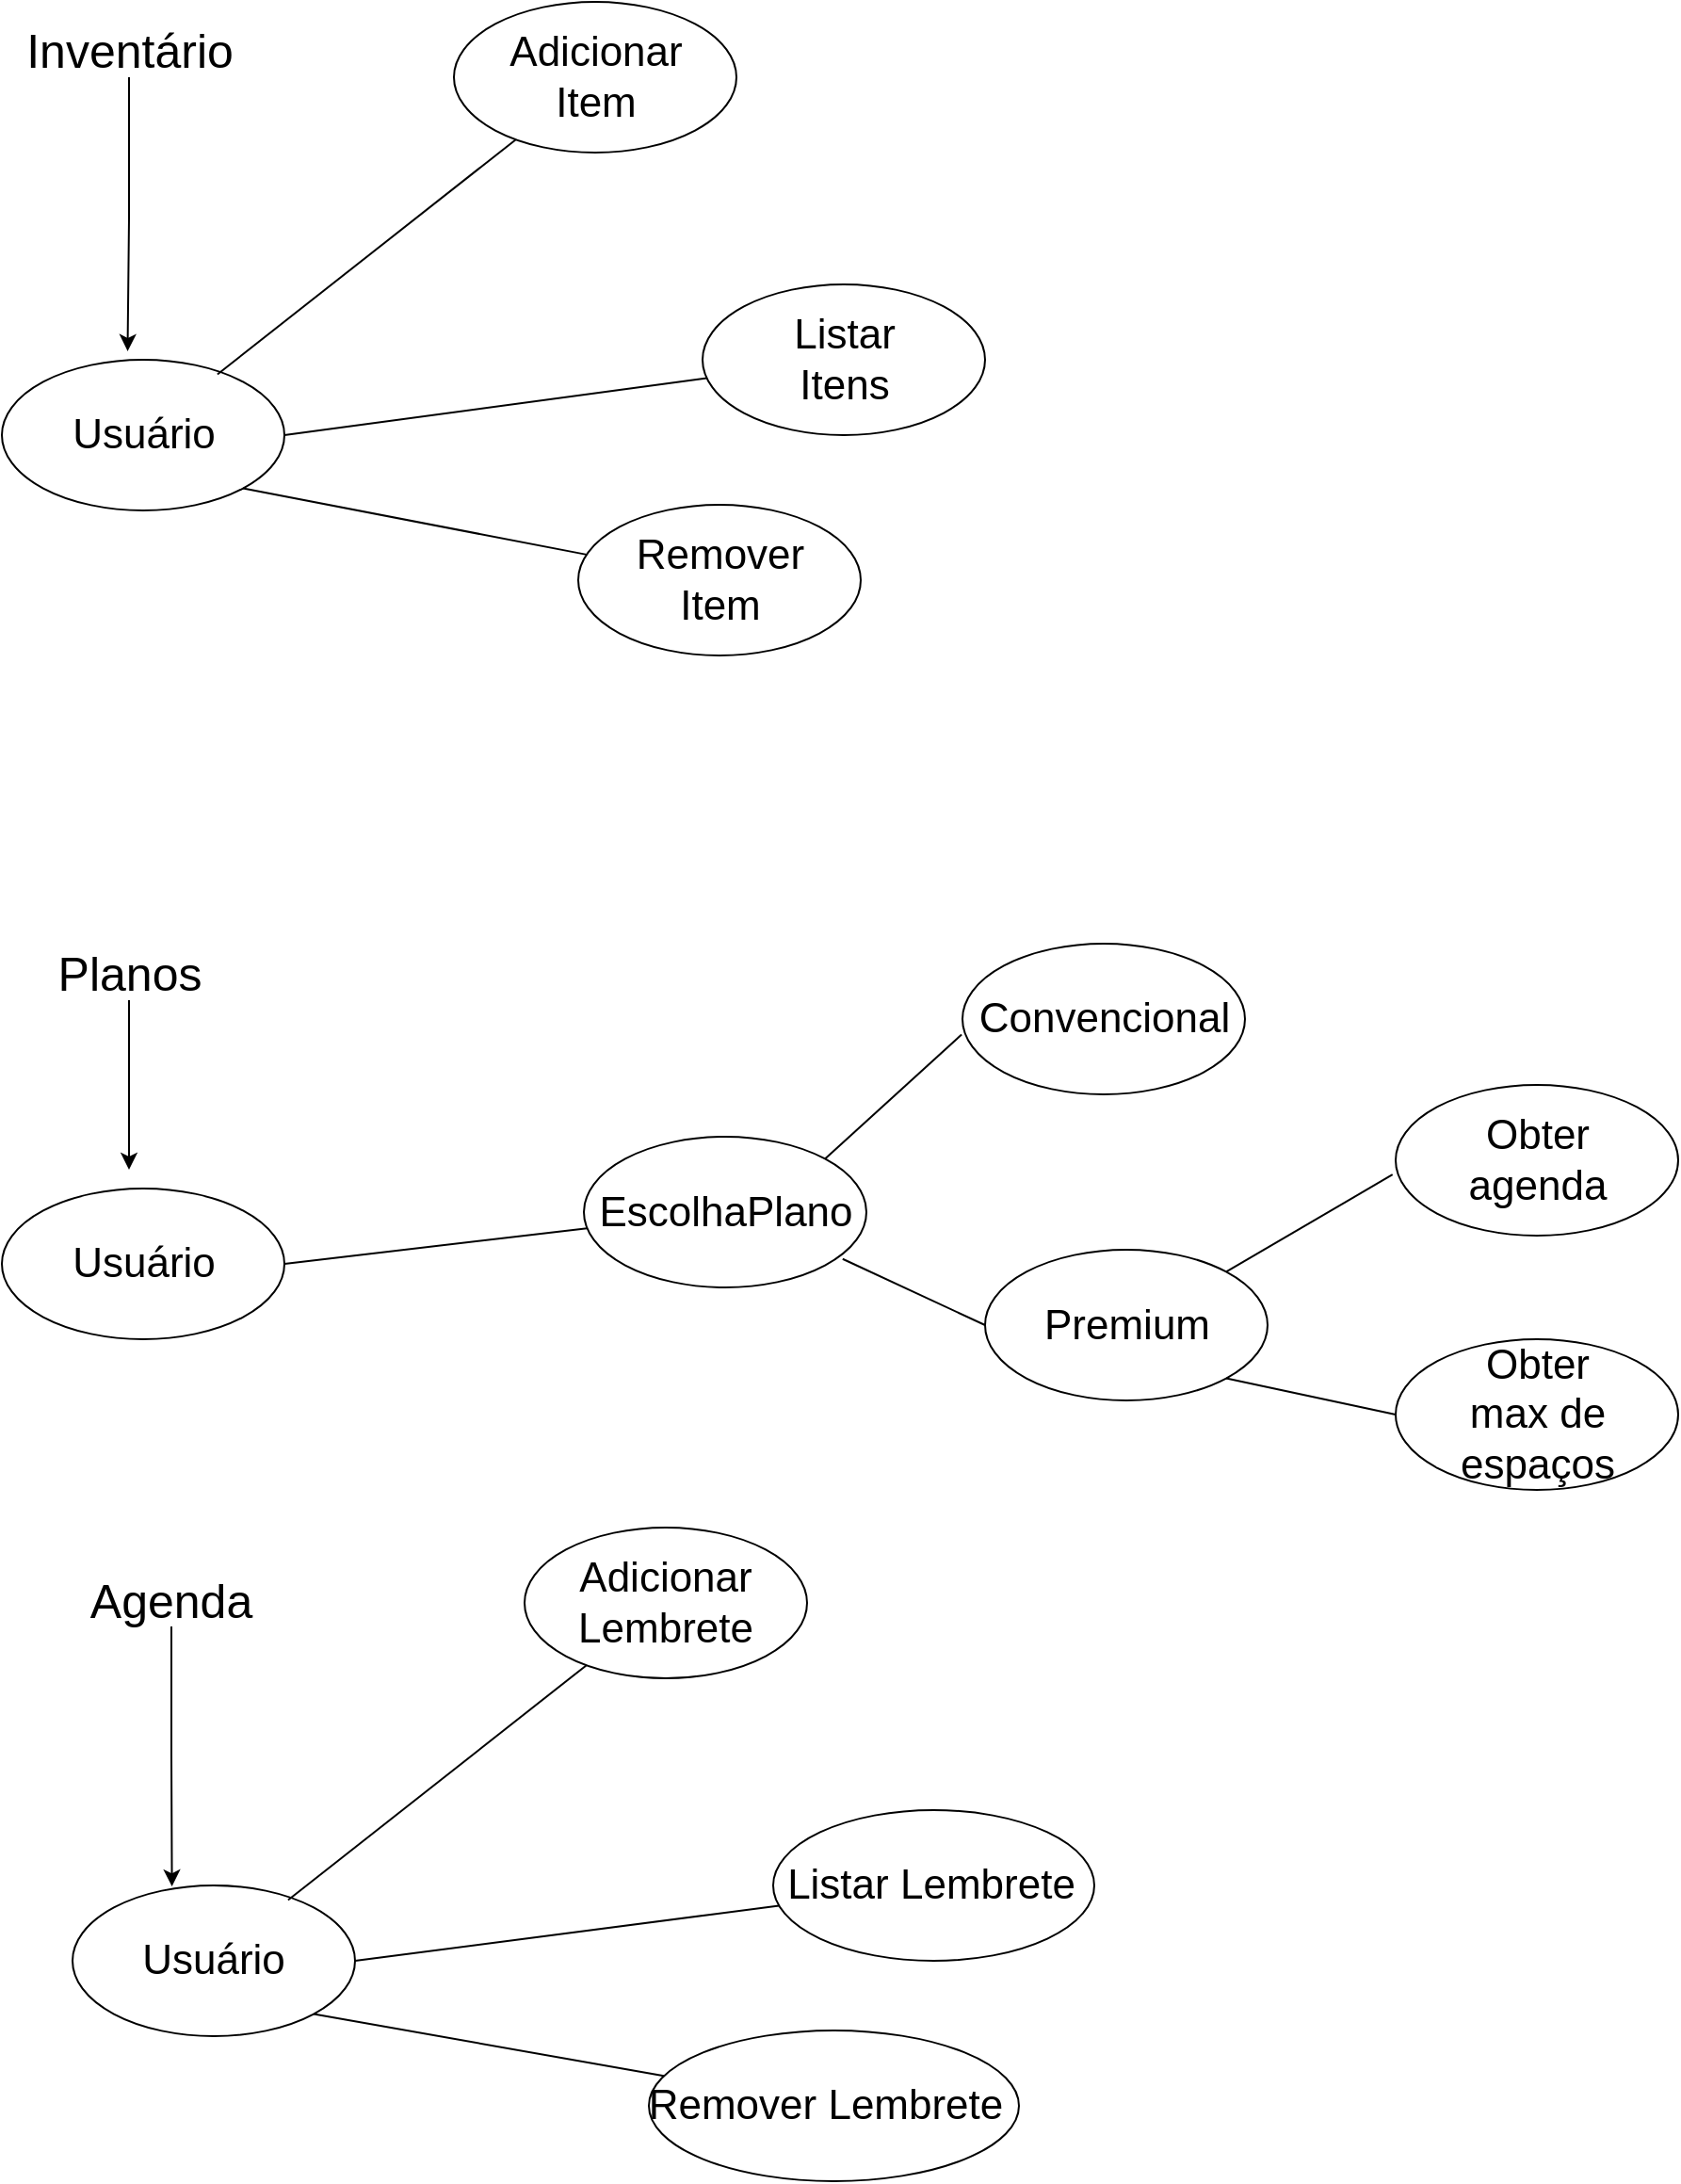 <mxfile version="24.4.13" type="device">
  <diagram id="C5RBs43oDa-KdzZeNtuy" name="Page-1">
    <mxGraphModel dx="1235" dy="655" grid="1" gridSize="10" guides="1" tooltips="1" connect="1" arrows="1" fold="1" page="1" pageScale="1" pageWidth="827" pageHeight="1169" math="0" shadow="0">
      <root>
        <mxCell id="WIyWlLk6GJQsqaUBKTNV-0" />
        <mxCell id="WIyWlLk6GJQsqaUBKTNV-1" parent="WIyWlLk6GJQsqaUBKTNV-0" />
        <mxCell id="tpA9KlKDDthIMWe6Qa9L-3" value="" style="ellipse;whiteSpace=wrap;html=1;" vertex="1" parent="WIyWlLk6GJQsqaUBKTNV-1">
          <mxGeometry x="270" y="120" width="150" height="80" as="geometry" />
        </mxCell>
        <mxCell id="tpA9KlKDDthIMWe6Qa9L-0" value="" style="ellipse;whiteSpace=wrap;html=1;" vertex="1" parent="WIyWlLk6GJQsqaUBKTNV-1">
          <mxGeometry x="30" y="310" width="150" height="80" as="geometry" />
        </mxCell>
        <mxCell id="tpA9KlKDDthIMWe6Qa9L-1" value="&lt;font style=&quot;font-size: 22px;&quot;&gt;Usuário&lt;/font&gt;" style="text;html=1;align=center;verticalAlign=middle;whiteSpace=wrap;rounded=0;arcSize=12;imageHeight=24;" vertex="1" parent="WIyWlLk6GJQsqaUBKTNV-1">
          <mxGeometry x="67.5" y="337.5" width="75" height="25" as="geometry" />
        </mxCell>
        <mxCell id="tpA9KlKDDthIMWe6Qa9L-2" value="&lt;font style=&quot;font-size: 22px;&quot;&gt;Adicionar Item&lt;/font&gt;" style="text;html=1;align=center;verticalAlign=middle;whiteSpace=wrap;rounded=0;arcSize=12;imageHeight=24;" vertex="1" parent="WIyWlLk6GJQsqaUBKTNV-1">
          <mxGeometry x="307.5" y="147.5" width="75" height="25" as="geometry" />
        </mxCell>
        <mxCell id="tpA9KlKDDthIMWe6Qa9L-5" value="" style="endArrow=none;html=1;rounded=0;exitX=0.763;exitY=0.097;exitDx=0;exitDy=0;exitPerimeter=0;" edge="1" parent="WIyWlLk6GJQsqaUBKTNV-1" source="tpA9KlKDDthIMWe6Qa9L-0" target="tpA9KlKDDthIMWe6Qa9L-3">
          <mxGeometry width="50" height="50" relative="1" as="geometry">
            <mxPoint x="150" y="310" as="sourcePoint" />
            <mxPoint x="200" y="260" as="targetPoint" />
          </mxGeometry>
        </mxCell>
        <mxCell id="tpA9KlKDDthIMWe6Qa9L-6" value="" style="ellipse;whiteSpace=wrap;html=1;" vertex="1" parent="WIyWlLk6GJQsqaUBKTNV-1">
          <mxGeometry x="402" y="270" width="150" height="80" as="geometry" />
        </mxCell>
        <mxCell id="tpA9KlKDDthIMWe6Qa9L-7" value="&lt;font style=&quot;font-size: 22px;&quot;&gt;Listar Itens&lt;/font&gt;" style="text;html=1;align=center;verticalAlign=middle;whiteSpace=wrap;rounded=0;arcSize=12;imageHeight=24;" vertex="1" parent="WIyWlLk6GJQsqaUBKTNV-1">
          <mxGeometry x="439.5" y="297.5" width="75" height="25" as="geometry" />
        </mxCell>
        <mxCell id="tpA9KlKDDthIMWe6Qa9L-8" value="" style="endArrow=none;html=1;rounded=0;exitX=1;exitY=0.5;exitDx=0;exitDy=0;" edge="1" parent="WIyWlLk6GJQsqaUBKTNV-1" target="tpA9KlKDDthIMWe6Qa9L-6" source="tpA9KlKDDthIMWe6Qa9L-0">
          <mxGeometry width="50" height="50" relative="1" as="geometry">
            <mxPoint x="276" y="468" as="sourcePoint" />
            <mxPoint x="332" y="410" as="targetPoint" />
          </mxGeometry>
        </mxCell>
        <mxCell id="tpA9KlKDDthIMWe6Qa9L-9" value="" style="ellipse;whiteSpace=wrap;html=1;" vertex="1" parent="WIyWlLk6GJQsqaUBKTNV-1">
          <mxGeometry x="336" y="387" width="150" height="80" as="geometry" />
        </mxCell>
        <mxCell id="tpA9KlKDDthIMWe6Qa9L-10" value="&lt;font style=&quot;font-size: 22px;&quot;&gt;Remover Item&lt;/font&gt;" style="text;html=1;align=center;verticalAlign=middle;whiteSpace=wrap;rounded=0;arcSize=12;imageHeight=24;" vertex="1" parent="WIyWlLk6GJQsqaUBKTNV-1">
          <mxGeometry x="373.5" y="414.5" width="75" height="25" as="geometry" />
        </mxCell>
        <mxCell id="tpA9KlKDDthIMWe6Qa9L-11" value="" style="endArrow=none;html=1;rounded=0;exitX=1;exitY=1;exitDx=0;exitDy=0;" edge="1" parent="WIyWlLk6GJQsqaUBKTNV-1" target="tpA9KlKDDthIMWe6Qa9L-9" source="tpA9KlKDDthIMWe6Qa9L-0">
          <mxGeometry width="50" height="50" relative="1" as="geometry">
            <mxPoint x="210" y="585" as="sourcePoint" />
            <mxPoint x="266" y="527" as="targetPoint" />
          </mxGeometry>
        </mxCell>
        <mxCell id="tpA9KlKDDthIMWe6Qa9L-13" value="" style="ellipse;whiteSpace=wrap;html=1;" vertex="1" parent="WIyWlLk6GJQsqaUBKTNV-1">
          <mxGeometry x="30" y="750" width="150" height="80" as="geometry" />
        </mxCell>
        <mxCell id="tpA9KlKDDthIMWe6Qa9L-14" value="&lt;font style=&quot;font-size: 22px;&quot;&gt;Usuário&lt;/font&gt;" style="text;html=1;align=center;verticalAlign=middle;whiteSpace=wrap;rounded=0;arcSize=12;imageHeight=24;" vertex="1" parent="WIyWlLk6GJQsqaUBKTNV-1">
          <mxGeometry x="67.5" y="777.5" width="75" height="25" as="geometry" />
        </mxCell>
        <mxCell id="tpA9KlKDDthIMWe6Qa9L-17" value="" style="ellipse;whiteSpace=wrap;html=1;" vertex="1" parent="WIyWlLk6GJQsqaUBKTNV-1">
          <mxGeometry x="339" y="722.5" width="150" height="80" as="geometry" />
        </mxCell>
        <mxCell id="tpA9KlKDDthIMWe6Qa9L-19" value="" style="endArrow=none;html=1;rounded=0;exitX=1;exitY=0.5;exitDx=0;exitDy=0;" edge="1" parent="WIyWlLk6GJQsqaUBKTNV-1" source="tpA9KlKDDthIMWe6Qa9L-13" target="tpA9KlKDDthIMWe6Qa9L-17">
          <mxGeometry width="50" height="50" relative="1" as="geometry">
            <mxPoint x="276" y="908" as="sourcePoint" />
            <mxPoint x="332" y="850" as="targetPoint" />
          </mxGeometry>
        </mxCell>
        <mxCell id="tpA9KlKDDthIMWe6Qa9L-23" value="&lt;span style=&quot;font-size: 22px;&quot;&gt;EscolhaPlano&lt;/span&gt;" style="text;html=1;align=center;verticalAlign=middle;whiteSpace=wrap;rounded=0;arcSize=12;imageHeight=24;" vertex="1" parent="WIyWlLk6GJQsqaUBKTNV-1">
          <mxGeometry x="376.5" y="750" width="75" height="25" as="geometry" />
        </mxCell>
        <mxCell id="tpA9KlKDDthIMWe6Qa9L-24" value="" style="endArrow=none;html=1;rounded=0;exitX=1;exitY=0;exitDx=0;exitDy=0;entryX=-0.003;entryY=0.603;entryDx=0;entryDy=0;entryPerimeter=0;" edge="1" parent="WIyWlLk6GJQsqaUBKTNV-1" source="tpA9KlKDDthIMWe6Qa9L-17" target="tpA9KlKDDthIMWe6Qa9L-25">
          <mxGeometry width="50" height="50" relative="1" as="geometry">
            <mxPoint x="470" y="722.5" as="sourcePoint" />
            <mxPoint x="540" y="680" as="targetPoint" />
          </mxGeometry>
        </mxCell>
        <mxCell id="tpA9KlKDDthIMWe6Qa9L-25" value="" style="ellipse;whiteSpace=wrap;html=1;" vertex="1" parent="WIyWlLk6GJQsqaUBKTNV-1">
          <mxGeometry x="540" y="620" width="150" height="80" as="geometry" />
        </mxCell>
        <mxCell id="tpA9KlKDDthIMWe6Qa9L-26" value="&lt;span style=&quot;font-size: 22px;&quot;&gt;Convencional&lt;/span&gt;" style="text;html=1;align=center;verticalAlign=middle;whiteSpace=wrap;rounded=0;arcSize=12;imageHeight=24;" vertex="1" parent="WIyWlLk6GJQsqaUBKTNV-1">
          <mxGeometry x="577.5" y="647.5" width="75" height="25" as="geometry" />
        </mxCell>
        <mxCell id="tpA9KlKDDthIMWe6Qa9L-27" value="" style="ellipse;whiteSpace=wrap;html=1;" vertex="1" parent="WIyWlLk6GJQsqaUBKTNV-1">
          <mxGeometry x="552" y="782.5" width="150" height="80" as="geometry" />
        </mxCell>
        <mxCell id="tpA9KlKDDthIMWe6Qa9L-28" value="&lt;span style=&quot;font-size: 22px;&quot;&gt;Premium&lt;/span&gt;" style="text;html=1;align=center;verticalAlign=middle;whiteSpace=wrap;rounded=0;arcSize=12;imageHeight=24;" vertex="1" parent="WIyWlLk6GJQsqaUBKTNV-1">
          <mxGeometry x="589.5" y="810" width="75" height="25" as="geometry" />
        </mxCell>
        <mxCell id="tpA9KlKDDthIMWe6Qa9L-29" value="" style="endArrow=none;html=1;rounded=0;exitX=0.916;exitY=0.811;exitDx=0;exitDy=0;entryX=0;entryY=0.5;entryDx=0;entryDy=0;entryPerimeter=0;exitPerimeter=0;" edge="1" parent="WIyWlLk6GJQsqaUBKTNV-1" source="tpA9KlKDDthIMWe6Qa9L-17" target="tpA9KlKDDthIMWe6Qa9L-27">
          <mxGeometry width="50" height="50" relative="1" as="geometry">
            <mxPoint x="460" y="841" as="sourcePoint" />
            <mxPoint x="533" y="775" as="targetPoint" />
          </mxGeometry>
        </mxCell>
        <mxCell id="tpA9KlKDDthIMWe6Qa9L-31" value="" style="endArrow=none;html=1;rounded=0;exitX=1;exitY=0;exitDx=0;exitDy=0;entryX=-0.011;entryY=0.595;entryDx=0;entryDy=0;entryPerimeter=0;" edge="1" parent="WIyWlLk6GJQsqaUBKTNV-1" source="tpA9KlKDDthIMWe6Qa9L-27" target="tpA9KlKDDthIMWe6Qa9L-33">
          <mxGeometry width="50" height="50" relative="1" as="geometry">
            <mxPoint x="702" y="802.5" as="sourcePoint" />
            <mxPoint x="752" y="752.5" as="targetPoint" />
          </mxGeometry>
        </mxCell>
        <mxCell id="tpA9KlKDDthIMWe6Qa9L-33" value="" style="ellipse;whiteSpace=wrap;html=1;" vertex="1" parent="WIyWlLk6GJQsqaUBKTNV-1">
          <mxGeometry x="770" y="695" width="150" height="80" as="geometry" />
        </mxCell>
        <mxCell id="tpA9KlKDDthIMWe6Qa9L-34" value="&lt;span style=&quot;font-size: 22px;&quot;&gt;Obter agenda&lt;/span&gt;" style="text;html=1;align=center;verticalAlign=middle;whiteSpace=wrap;rounded=0;arcSize=12;imageHeight=24;" vertex="1" parent="WIyWlLk6GJQsqaUBKTNV-1">
          <mxGeometry x="807.5" y="722.5" width="75" height="25" as="geometry" />
        </mxCell>
        <mxCell id="tpA9KlKDDthIMWe6Qa9L-36" value="" style="ellipse;whiteSpace=wrap;html=1;" vertex="1" parent="WIyWlLk6GJQsqaUBKTNV-1">
          <mxGeometry x="770" y="830" width="150" height="80" as="geometry" />
        </mxCell>
        <mxCell id="tpA9KlKDDthIMWe6Qa9L-37" value="&lt;span style=&quot;font-size: 22px;&quot;&gt;Obter max de espaços&lt;/span&gt;" style="text;html=1;align=center;verticalAlign=middle;whiteSpace=wrap;rounded=0;arcSize=12;imageHeight=24;" vertex="1" parent="WIyWlLk6GJQsqaUBKTNV-1">
          <mxGeometry x="807.5" y="857.5" width="75" height="25" as="geometry" />
        </mxCell>
        <mxCell id="tpA9KlKDDthIMWe6Qa9L-38" value="" style="endArrow=none;html=1;rounded=0;entryX=0;entryY=0.5;entryDx=0;entryDy=0;exitX=1;exitY=1;exitDx=0;exitDy=0;" edge="1" parent="WIyWlLk6GJQsqaUBKTNV-1" source="tpA9KlKDDthIMWe6Qa9L-27" target="tpA9KlKDDthIMWe6Qa9L-36">
          <mxGeometry width="50" height="50" relative="1" as="geometry">
            <mxPoint x="680" y="840" as="sourcePoint" />
            <mxPoint x="752.5" y="882.5" as="targetPoint" />
          </mxGeometry>
        </mxCell>
        <mxCell id="tpA9KlKDDthIMWe6Qa9L-41" style="edgeStyle=orthogonalEdgeStyle;rounded=0;orthogonalLoop=1;jettySize=auto;html=1;" edge="1" parent="WIyWlLk6GJQsqaUBKTNV-1" source="tpA9KlKDDthIMWe6Qa9L-39">
          <mxGeometry relative="1" as="geometry">
            <mxPoint x="97.5" y="740" as="targetPoint" />
          </mxGeometry>
        </mxCell>
        <mxCell id="tpA9KlKDDthIMWe6Qa9L-39" value="&lt;font style=&quot;font-size: 25px;&quot;&gt;Planos&lt;/font&gt;" style="text;html=1;align=center;verticalAlign=middle;whiteSpace=wrap;rounded=0;" vertex="1" parent="WIyWlLk6GJQsqaUBKTNV-1">
          <mxGeometry x="67.5" y="620" width="60" height="30" as="geometry" />
        </mxCell>
        <mxCell id="tpA9KlKDDthIMWe6Qa9L-42" value="&lt;font style=&quot;font-size: 25px;&quot;&gt;Inventário&lt;/font&gt;" style="text;html=1;align=center;verticalAlign=middle;whiteSpace=wrap;rounded=0;" vertex="1" parent="WIyWlLk6GJQsqaUBKTNV-1">
          <mxGeometry x="67.5" y="130" width="60" height="30" as="geometry" />
        </mxCell>
        <mxCell id="tpA9KlKDDthIMWe6Qa9L-43" style="edgeStyle=orthogonalEdgeStyle;rounded=0;orthogonalLoop=1;jettySize=auto;html=1;entryX=0.445;entryY=-0.057;entryDx=0;entryDy=0;entryPerimeter=0;" edge="1" parent="WIyWlLk6GJQsqaUBKTNV-1" source="tpA9KlKDDthIMWe6Qa9L-42" target="tpA9KlKDDthIMWe6Qa9L-0">
          <mxGeometry relative="1" as="geometry" />
        </mxCell>
        <mxCell id="tpA9KlKDDthIMWe6Qa9L-44" value="" style="ellipse;whiteSpace=wrap;html=1;" vertex="1" parent="WIyWlLk6GJQsqaUBKTNV-1">
          <mxGeometry x="307.5" y="930" width="150" height="80" as="geometry" />
        </mxCell>
        <mxCell id="tpA9KlKDDthIMWe6Qa9L-45" value="" style="ellipse;whiteSpace=wrap;html=1;" vertex="1" parent="WIyWlLk6GJQsqaUBKTNV-1">
          <mxGeometry x="67.5" y="1120" width="150" height="80" as="geometry" />
        </mxCell>
        <mxCell id="tpA9KlKDDthIMWe6Qa9L-46" value="&lt;font style=&quot;font-size: 22px;&quot;&gt;Usuário&lt;/font&gt;" style="text;html=1;align=center;verticalAlign=middle;whiteSpace=wrap;rounded=0;arcSize=12;imageHeight=24;" vertex="1" parent="WIyWlLk6GJQsqaUBKTNV-1">
          <mxGeometry x="105" y="1147.5" width="75" height="25" as="geometry" />
        </mxCell>
        <mxCell id="tpA9KlKDDthIMWe6Qa9L-47" value="&lt;font style=&quot;font-size: 22px;&quot;&gt;Adicionar Lembrete&lt;/font&gt;" style="text;html=1;align=center;verticalAlign=middle;whiteSpace=wrap;rounded=0;arcSize=12;imageHeight=24;" vertex="1" parent="WIyWlLk6GJQsqaUBKTNV-1">
          <mxGeometry x="345" y="957.5" width="75" height="25" as="geometry" />
        </mxCell>
        <mxCell id="tpA9KlKDDthIMWe6Qa9L-48" value="" style="endArrow=none;html=1;rounded=0;exitX=0.763;exitY=0.097;exitDx=0;exitDy=0;exitPerimeter=0;" edge="1" parent="WIyWlLk6GJQsqaUBKTNV-1" source="tpA9KlKDDthIMWe6Qa9L-45" target="tpA9KlKDDthIMWe6Qa9L-44">
          <mxGeometry width="50" height="50" relative="1" as="geometry">
            <mxPoint x="187.5" y="1120" as="sourcePoint" />
            <mxPoint x="237.5" y="1070" as="targetPoint" />
          </mxGeometry>
        </mxCell>
        <mxCell id="tpA9KlKDDthIMWe6Qa9L-49" value="" style="ellipse;whiteSpace=wrap;html=1;" vertex="1" parent="WIyWlLk6GJQsqaUBKTNV-1">
          <mxGeometry x="439.5" y="1080" width="170.5" height="80" as="geometry" />
        </mxCell>
        <mxCell id="tpA9KlKDDthIMWe6Qa9L-50" value="&lt;font style=&quot;font-size: 22px;&quot;&gt;Listar&amp;nbsp;&lt;/font&gt;&lt;span style=&quot;font-size: 22px;&quot;&gt;Lembrete&lt;/span&gt;" style="text;html=1;align=center;verticalAlign=middle;whiteSpace=wrap;rounded=0;arcSize=12;imageHeight=24;" vertex="1" parent="WIyWlLk6GJQsqaUBKTNV-1">
          <mxGeometry x="486" y="1107.5" width="75" height="25" as="geometry" />
        </mxCell>
        <mxCell id="tpA9KlKDDthIMWe6Qa9L-51" value="" style="endArrow=none;html=1;rounded=0;exitX=1;exitY=0.5;exitDx=0;exitDy=0;" edge="1" parent="WIyWlLk6GJQsqaUBKTNV-1" source="tpA9KlKDDthIMWe6Qa9L-45" target="tpA9KlKDDthIMWe6Qa9L-49">
          <mxGeometry width="50" height="50" relative="1" as="geometry">
            <mxPoint x="313.5" y="1278" as="sourcePoint" />
            <mxPoint x="369.5" y="1220" as="targetPoint" />
          </mxGeometry>
        </mxCell>
        <mxCell id="tpA9KlKDDthIMWe6Qa9L-52" value="" style="ellipse;whiteSpace=wrap;html=1;" vertex="1" parent="WIyWlLk6GJQsqaUBKTNV-1">
          <mxGeometry x="373.5" y="1197" width="196.5" height="80" as="geometry" />
        </mxCell>
        <mxCell id="tpA9KlKDDthIMWe6Qa9L-53" value="&lt;font style=&quot;font-size: 22px;&quot;&gt;Remover&amp;nbsp;&lt;/font&gt;&lt;span style=&quot;font-size: 22px;&quot;&gt;Lembrete&lt;/span&gt;" style="text;html=1;align=center;verticalAlign=middle;whiteSpace=wrap;rounded=0;arcSize=12;imageHeight=24;" vertex="1" parent="WIyWlLk6GJQsqaUBKTNV-1">
          <mxGeometry x="430" y="1224.5" width="75" height="25" as="geometry" />
        </mxCell>
        <mxCell id="tpA9KlKDDthIMWe6Qa9L-54" value="" style="endArrow=none;html=1;rounded=0;exitX=1;exitY=1;exitDx=0;exitDy=0;" edge="1" parent="WIyWlLk6GJQsqaUBKTNV-1" source="tpA9KlKDDthIMWe6Qa9L-45" target="tpA9KlKDDthIMWe6Qa9L-52">
          <mxGeometry width="50" height="50" relative="1" as="geometry">
            <mxPoint x="247.5" y="1395" as="sourcePoint" />
            <mxPoint x="303.5" y="1337" as="targetPoint" />
          </mxGeometry>
        </mxCell>
        <mxCell id="tpA9KlKDDthIMWe6Qa9L-55" value="&lt;font style=&quot;font-size: 25px;&quot;&gt;Agenda&lt;/font&gt;" style="text;html=1;align=center;verticalAlign=middle;whiteSpace=wrap;rounded=0;" vertex="1" parent="WIyWlLk6GJQsqaUBKTNV-1">
          <mxGeometry x="90" y="952.5" width="60" height="30" as="geometry" />
        </mxCell>
        <mxCell id="tpA9KlKDDthIMWe6Qa9L-56" style="edgeStyle=orthogonalEdgeStyle;rounded=0;orthogonalLoop=1;jettySize=auto;html=1;entryX=0.352;entryY=0.007;entryDx=0;entryDy=0;entryPerimeter=0;" edge="1" parent="WIyWlLk6GJQsqaUBKTNV-1" source="tpA9KlKDDthIMWe6Qa9L-55" target="tpA9KlKDDthIMWe6Qa9L-45">
          <mxGeometry relative="1" as="geometry" />
        </mxCell>
      </root>
    </mxGraphModel>
  </diagram>
</mxfile>
